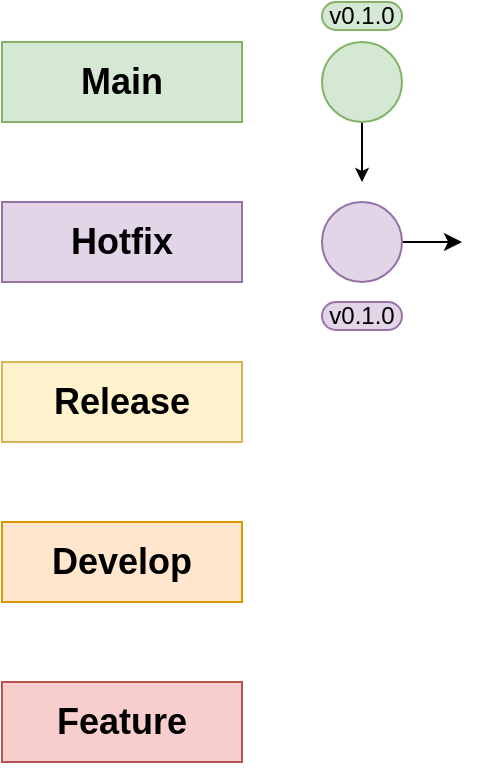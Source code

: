 <mxfile version="24.2.5" type="github">
  <diagram name="Page-1" id="eTO8P6FlslU0roLEiYgw">
    <mxGraphModel dx="660" dy="374" grid="1" gridSize="10" guides="1" tooltips="1" connect="1" arrows="1" fold="1" page="1" pageScale="1" pageWidth="827" pageHeight="1169" math="0" shadow="0">
      <root>
        <mxCell id="0" />
        <mxCell id="1" parent="0" />
        <mxCell id="Wr-m3Pz0hPMM2rbLYmXY-1" value="&lt;h2&gt;Main&lt;/h2&gt;" style="rounded=0;whiteSpace=wrap;html=1;fillColor=#d5e8d4;strokeColor=#82b366;container=0;" vertex="1" parent="1">
          <mxGeometry x="40" y="40" width="120" height="40" as="geometry">
            <mxRectangle x="40" y="40" width="50" height="40" as="alternateBounds" />
          </mxGeometry>
        </mxCell>
        <mxCell id="Wr-m3Pz0hPMM2rbLYmXY-2" value="&lt;h2&gt;Hotfix&lt;/h2&gt;" style="rounded=0;whiteSpace=wrap;html=1;fillColor=#e1d5e7;strokeColor=#9673a6;" vertex="1" parent="1">
          <mxGeometry x="40" y="120" width="120" height="40" as="geometry" />
        </mxCell>
        <mxCell id="Wr-m3Pz0hPMM2rbLYmXY-3" value="&lt;h2&gt;Release&lt;/h2&gt;" style="rounded=0;whiteSpace=wrap;html=1;fillColor=#fff2cc;strokeColor=#d6b656;" vertex="1" parent="1">
          <mxGeometry x="40" y="200" width="120" height="40" as="geometry" />
        </mxCell>
        <mxCell id="Wr-m3Pz0hPMM2rbLYmXY-4" value="&lt;h2&gt;Develop&lt;/h2&gt;" style="rounded=0;whiteSpace=wrap;html=1;fillColor=#ffe6cc;strokeColor=#d79b00;" vertex="1" parent="1">
          <mxGeometry x="40" y="280" width="120" height="40" as="geometry" />
        </mxCell>
        <mxCell id="Wr-m3Pz0hPMM2rbLYmXY-5" value="&lt;h2&gt;Feature&lt;/h2&gt;" style="rounded=0;whiteSpace=wrap;html=1;fillColor=#f8cecc;strokeColor=#b85450;" vertex="1" parent="1">
          <mxGeometry x="40" y="360" width="120" height="40" as="geometry" />
        </mxCell>
        <mxCell id="Wr-m3Pz0hPMM2rbLYmXY-35" style="edgeStyle=orthogonalEdgeStyle;rounded=0;orthogonalLoop=1;jettySize=auto;html=1;endSize=4;" edge="1" parent="1" source="Wr-m3Pz0hPMM2rbLYmXY-7">
          <mxGeometry relative="1" as="geometry">
            <mxPoint x="220" y="110" as="targetPoint" />
          </mxGeometry>
        </mxCell>
        <mxCell id="Wr-m3Pz0hPMM2rbLYmXY-7" value="" style="ellipse;whiteSpace=wrap;html=1;aspect=fixed;fillColor=#d5e8d4;strokeColor=#82b366;" vertex="1" parent="1">
          <mxGeometry x="200" y="40" width="40" height="40" as="geometry" />
        </mxCell>
        <mxCell id="Wr-m3Pz0hPMM2rbLYmXY-8" value="v0.1.0" style="whiteSpace=wrap;html=1;rounded=1;arcSize=50;align=center;verticalAlign=middle;strokeWidth=1;autosize=1;spacing=4;treeFolding=1;treeMoving=1;newEdgeStyle={&quot;edgeStyle&quot;:&quot;entityRelationEdgeStyle&quot;,&quot;startArrow&quot;:&quot;none&quot;,&quot;endArrow&quot;:&quot;none&quot;,&quot;segment&quot;:10,&quot;curved&quot;:1,&quot;sourcePerimeterSpacing&quot;:0,&quot;targetPerimeterSpacing&quot;:0};fillColor=#d5e8d4;strokeColor=#82b366;" vertex="1" parent="1">
          <mxGeometry x="200" y="20" width="40" height="14" as="geometry" />
        </mxCell>
        <mxCell id="Wr-m3Pz0hPMM2rbLYmXY-36" style="edgeStyle=orthogonalEdgeStyle;rounded=0;orthogonalLoop=1;jettySize=auto;html=1;" edge="1" parent="1" source="Wr-m3Pz0hPMM2rbLYmXY-32">
          <mxGeometry relative="1" as="geometry">
            <mxPoint x="270" y="140" as="targetPoint" />
          </mxGeometry>
        </mxCell>
        <mxCell id="Wr-m3Pz0hPMM2rbLYmXY-32" value="" style="ellipse;whiteSpace=wrap;html=1;aspect=fixed;fillColor=#e1d5e7;strokeColor=#9673a6;" vertex="1" parent="1">
          <mxGeometry x="200" y="120" width="40" height="40" as="geometry" />
        </mxCell>
        <mxCell id="Wr-m3Pz0hPMM2rbLYmXY-33" value="v0.1.0" style="whiteSpace=wrap;html=1;rounded=1;arcSize=50;align=center;verticalAlign=middle;strokeWidth=1;autosize=1;spacing=4;treeFolding=1;treeMoving=1;newEdgeStyle={&quot;edgeStyle&quot;:&quot;entityRelationEdgeStyle&quot;,&quot;startArrow&quot;:&quot;none&quot;,&quot;endArrow&quot;:&quot;none&quot;,&quot;segment&quot;:10,&quot;curved&quot;:1,&quot;sourcePerimeterSpacing&quot;:0,&quot;targetPerimeterSpacing&quot;:0};fillColor=#e1d5e7;strokeColor=#9673a6;" vertex="1" parent="1">
          <mxGeometry x="200" y="170" width="40" height="14" as="geometry" />
        </mxCell>
      </root>
    </mxGraphModel>
  </diagram>
</mxfile>

